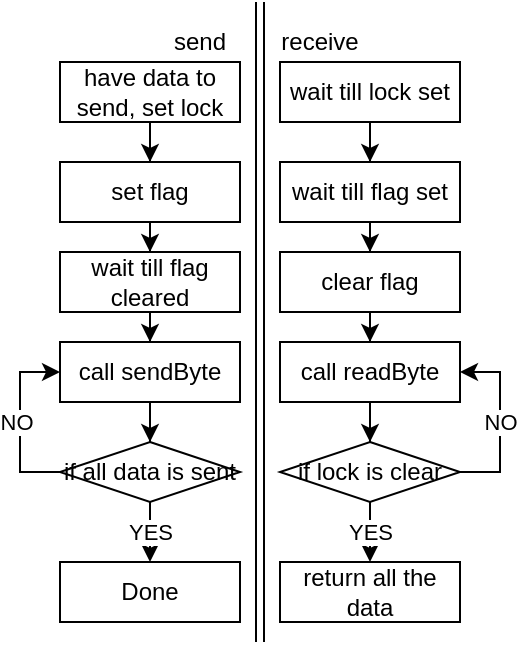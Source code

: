 <mxfile version="13.0.1" type="device"><diagram id="uGUPKDm_hwXzPGJrbetM" name="Page-1"><mxGraphModel dx="649" dy="366" grid="1" gridSize="10" guides="1" tooltips="1" connect="1" arrows="1" fold="1" page="1" pageScale="1" pageWidth="850" pageHeight="1100" math="0" shadow="0"><root><mxCell id="0"/><mxCell id="1" parent="0"/><mxCell id="KKGVT2473vyPN39n-cO2-1" value="" style="shape=link;html=1;" edge="1" parent="1"><mxGeometry width="50" height="50" relative="1" as="geometry"><mxPoint x="340" y="40" as="sourcePoint"/><mxPoint x="340" y="360" as="targetPoint"/></mxGeometry></mxCell><mxCell id="KKGVT2473vyPN39n-cO2-12" value="" style="edgeStyle=orthogonalEdgeStyle;rounded=0;orthogonalLoop=1;jettySize=auto;html=1;" edge="1" parent="1" source="KKGVT2473vyPN39n-cO2-3" target="KKGVT2473vyPN39n-cO2-11"><mxGeometry relative="1" as="geometry"/></mxCell><mxCell id="KKGVT2473vyPN39n-cO2-3" value="wait till lock set" style="rounded=0;whiteSpace=wrap;html=1;" vertex="1" parent="1"><mxGeometry x="350" y="70" width="90" height="30" as="geometry"/></mxCell><mxCell id="KKGVT2473vyPN39n-cO2-14" value="" style="edgeStyle=orthogonalEdgeStyle;rounded=0;orthogonalLoop=1;jettySize=auto;html=1;" edge="1" parent="1" source="KKGVT2473vyPN39n-cO2-11" target="KKGVT2473vyPN39n-cO2-13"><mxGeometry relative="1" as="geometry"/></mxCell><mxCell id="KKGVT2473vyPN39n-cO2-11" value="wait till flag set" style="rounded=0;whiteSpace=wrap;html=1;" vertex="1" parent="1"><mxGeometry x="350" y="120" width="90" height="30" as="geometry"/></mxCell><mxCell id="KKGVT2473vyPN39n-cO2-16" value="" style="edgeStyle=orthogonalEdgeStyle;rounded=0;orthogonalLoop=1;jettySize=auto;html=1;" edge="1" parent="1" source="KKGVT2473vyPN39n-cO2-13" target="KKGVT2473vyPN39n-cO2-15"><mxGeometry relative="1" as="geometry"/></mxCell><mxCell id="KKGVT2473vyPN39n-cO2-13" value="clear flag" style="rounded=0;whiteSpace=wrap;html=1;" vertex="1" parent="1"><mxGeometry x="350" y="165" width="90" height="30" as="geometry"/></mxCell><mxCell id="KKGVT2473vyPN39n-cO2-18" value="" style="edgeStyle=orthogonalEdgeStyle;rounded=0;orthogonalLoop=1;jettySize=auto;html=1;" edge="1" parent="1" source="KKGVT2473vyPN39n-cO2-15" target="KKGVT2473vyPN39n-cO2-17"><mxGeometry relative="1" as="geometry"/></mxCell><mxCell id="KKGVT2473vyPN39n-cO2-15" value="call readByte" style="rounded=0;whiteSpace=wrap;html=1;" vertex="1" parent="1"><mxGeometry x="350" y="210" width="90" height="30" as="geometry"/></mxCell><mxCell id="KKGVT2473vyPN39n-cO2-20" value="YES" style="edgeStyle=orthogonalEdgeStyle;rounded=0;orthogonalLoop=1;jettySize=auto;html=1;" edge="1" parent="1" source="KKGVT2473vyPN39n-cO2-17" target="KKGVT2473vyPN39n-cO2-19"><mxGeometry relative="1" as="geometry"/></mxCell><mxCell id="KKGVT2473vyPN39n-cO2-24" value="NO" style="edgeStyle=orthogonalEdgeStyle;rounded=0;orthogonalLoop=1;jettySize=auto;html=1;exitX=1;exitY=0.5;exitDx=0;exitDy=0;entryX=1;entryY=0.5;entryDx=0;entryDy=0;" edge="1" parent="1" source="KKGVT2473vyPN39n-cO2-17" target="KKGVT2473vyPN39n-cO2-15"><mxGeometry relative="1" as="geometry"><Array as="points"><mxPoint x="460" y="275"/><mxPoint x="460" y="225"/></Array><mxPoint as="offset"/></mxGeometry></mxCell><mxCell id="KKGVT2473vyPN39n-cO2-17" value="if lock is clear" style="rhombus;rounded=0;whiteSpace=wrap;html=1;" vertex="1" parent="1"><mxGeometry x="350" y="260" width="90" height="30" as="geometry"/></mxCell><mxCell id="KKGVT2473vyPN39n-cO2-19" value="return all the data" style="rounded=0;whiteSpace=wrap;html=1;" vertex="1" parent="1"><mxGeometry x="350" y="320" width="90" height="30" as="geometry"/></mxCell><mxCell id="KKGVT2473vyPN39n-cO2-4" value="receive" style="text;html=1;strokeColor=none;fillColor=none;align=center;verticalAlign=middle;whiteSpace=wrap;rounded=0;" vertex="1" parent="1"><mxGeometry x="350" y="50" width="40" height="20" as="geometry"/></mxCell><mxCell id="KKGVT2473vyPN39n-cO2-5" value="send" style="text;html=1;strokeColor=none;fillColor=none;align=center;verticalAlign=middle;whiteSpace=wrap;rounded=0;" vertex="1" parent="1"><mxGeometry x="290" y="50" width="40" height="20" as="geometry"/></mxCell><mxCell id="KKGVT2473vyPN39n-cO2-9" value="" style="edgeStyle=orthogonalEdgeStyle;rounded=0;orthogonalLoop=1;jettySize=auto;html=1;" edge="1" parent="1" source="KKGVT2473vyPN39n-cO2-7" target="KKGVT2473vyPN39n-cO2-8"><mxGeometry relative="1" as="geometry"/></mxCell><mxCell id="KKGVT2473vyPN39n-cO2-7" value="have data to send, set lock" style="rounded=0;whiteSpace=wrap;html=1;" vertex="1" parent="1"><mxGeometry x="240" y="70" width="90" height="30" as="geometry"/></mxCell><mxCell id="KKGVT2473vyPN39n-cO2-27" value="" style="edgeStyle=orthogonalEdgeStyle;rounded=0;orthogonalLoop=1;jettySize=auto;html=1;" edge="1" parent="1" source="KKGVT2473vyPN39n-cO2-8" target="KKGVT2473vyPN39n-cO2-26"><mxGeometry relative="1" as="geometry"/></mxCell><mxCell id="KKGVT2473vyPN39n-cO2-8" value="set flag" style="rounded=0;whiteSpace=wrap;html=1;" vertex="1" parent="1"><mxGeometry x="240" y="120" width="90" height="30" as="geometry"/></mxCell><mxCell id="KKGVT2473vyPN39n-cO2-29" value="" style="edgeStyle=orthogonalEdgeStyle;rounded=0;orthogonalLoop=1;jettySize=auto;html=1;" edge="1" parent="1" source="KKGVT2473vyPN39n-cO2-26" target="KKGVT2473vyPN39n-cO2-28"><mxGeometry relative="1" as="geometry"/></mxCell><mxCell id="KKGVT2473vyPN39n-cO2-26" value="wait till flag cleared" style="rounded=0;whiteSpace=wrap;html=1;" vertex="1" parent="1"><mxGeometry x="240" y="165" width="90" height="30" as="geometry"/></mxCell><mxCell id="KKGVT2473vyPN39n-cO2-31" value="" style="edgeStyle=orthogonalEdgeStyle;rounded=0;orthogonalLoop=1;jettySize=auto;html=1;" edge="1" parent="1" source="KKGVT2473vyPN39n-cO2-28" target="KKGVT2473vyPN39n-cO2-30"><mxGeometry relative="1" as="geometry"/></mxCell><mxCell id="KKGVT2473vyPN39n-cO2-28" value="call sendByte" style="rounded=0;whiteSpace=wrap;html=1;" vertex="1" parent="1"><mxGeometry x="240" y="210" width="90" height="30" as="geometry"/></mxCell><mxCell id="KKGVT2473vyPN39n-cO2-32" style="edgeStyle=orthogonalEdgeStyle;rounded=0;orthogonalLoop=1;jettySize=auto;html=1;exitX=0;exitY=0.5;exitDx=0;exitDy=0;entryX=0;entryY=0.5;entryDx=0;entryDy=0;" edge="1" parent="1" source="KKGVT2473vyPN39n-cO2-30" target="KKGVT2473vyPN39n-cO2-28"><mxGeometry relative="1" as="geometry"/></mxCell><mxCell id="KKGVT2473vyPN39n-cO2-35" value="NO" style="edgeLabel;html=1;align=center;verticalAlign=middle;resizable=0;points=[];" vertex="1" connectable="0" parent="KKGVT2473vyPN39n-cO2-32"><mxGeometry x="0.333" y="2" relative="1" as="geometry"><mxPoint y="15" as="offset"/></mxGeometry></mxCell><mxCell id="KKGVT2473vyPN39n-cO2-34" value="YES" style="edgeStyle=orthogonalEdgeStyle;rounded=0;orthogonalLoop=1;jettySize=auto;html=1;" edge="1" parent="1" source="KKGVT2473vyPN39n-cO2-30" target="KKGVT2473vyPN39n-cO2-33"><mxGeometry relative="1" as="geometry"/></mxCell><mxCell id="KKGVT2473vyPN39n-cO2-30" value="if all data is sent" style="rhombus;rounded=0;whiteSpace=wrap;html=1;" vertex="1" parent="1"><mxGeometry x="240" y="260" width="90" height="30" as="geometry"/></mxCell><mxCell id="KKGVT2473vyPN39n-cO2-33" value="Done" style="rounded=0;whiteSpace=wrap;html=1;" vertex="1" parent="1"><mxGeometry x="240" y="320" width="90" height="30" as="geometry"/></mxCell></root></mxGraphModel></diagram></mxfile>